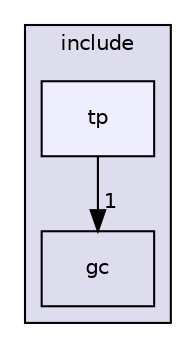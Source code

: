 digraph "externals/libtp_rel/include/tp" {
  compound=true
  node [ fontsize="10", fontname="Helvetica"];
  edge [ labelfontsize="10", labelfontname="Helvetica"];
  subgraph clusterdir_5c412ca36d72f0dbd19d87b31debe58c {
    graph [ bgcolor="#ddddee", pencolor="black", label="include" fontname="Helvetica", fontsize="10", URL="dir_5c412ca36d72f0dbd19d87b31debe58c.html"]
  dir_fd104a4fecb6a83634467f8703d11c1d [shape=box label="gc" URL="dir_fd104a4fecb6a83634467f8703d11c1d.html"];
  dir_0b98e663a7bf456b4e72412297a114e8 [shape=box, label="tp", style="filled", fillcolor="#eeeeff", pencolor="black", URL="dir_0b98e663a7bf456b4e72412297a114e8.html"];
  }
  dir_0b98e663a7bf456b4e72412297a114e8->dir_fd104a4fecb6a83634467f8703d11c1d [headlabel="1", labeldistance=1.5 headhref="dir_000007_000006.html"];
}
